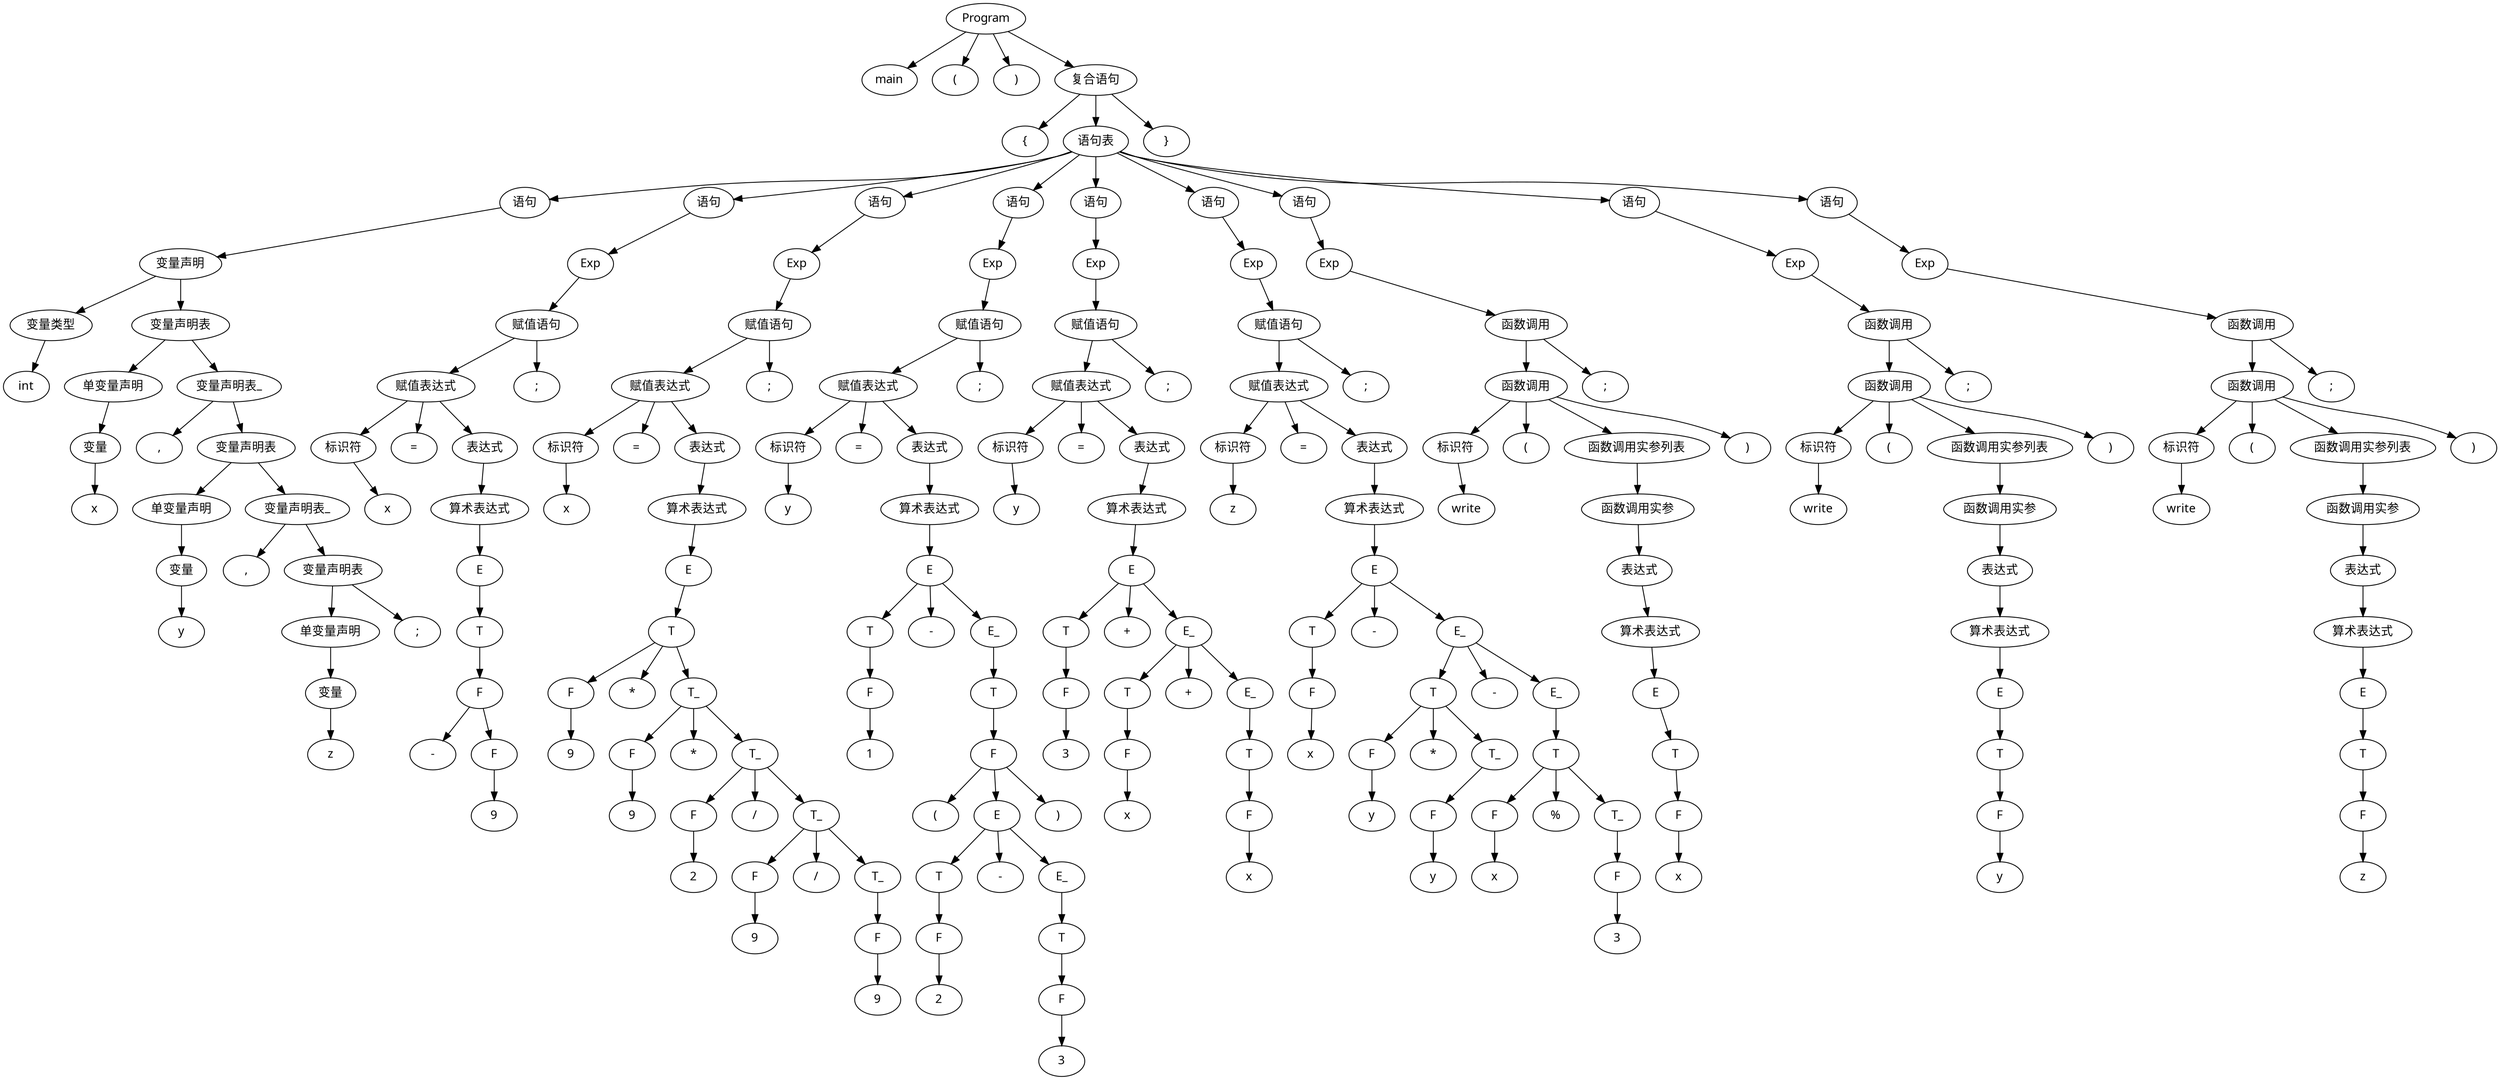 // test0.1.txt
digraph {
	node [fontname="Microsoft YaHei"]
	1 [label=Program]
	2 [label=main]
	3 [label="("]
	4 [label=")"]
	5 [label="复合语句"]
	6 [label="{"]
	7 [label="语句表"]
	8 [label="语句"]
	9 [label="变量声明"]
	10 [label="变量类型"]
	11 [label=int]
	12 [label="变量声明表"]
	13 [label="单变量声明"]
	14 [label="变量"]
	15 [label=x]
	16 [label="变量声明表_"]
	17 [label=","]
	18 [label="变量声明表"]
	19 [label="单变量声明"]
	20 [label="变量"]
	21 [label=y]
	22 [label="变量声明表_"]
	23 [label=","]
	24 [label="变量声明表"]
	25 [label="单变量声明"]
	26 [label="变量"]
	27 [label=z]
	28 [label=";"]
	29 [label="语句"]
	30 [label=Exp]
	31 [label="赋值语句"]
	32 [label="赋值表达式"]
	33 [label="标识符"]
	34 [label=x]
	35 [label="="]
	36 [label="表达式"]
	37 [label="算术表达式"]
	38 [label=E]
	39 [label=T]
	40 [label=F]
	41 [label="-"]
	42 [label=F]
	43 [label=9]
	44 [label=";"]
	45 [label="语句"]
	46 [label=Exp]
	47 [label="赋值语句"]
	48 [label="赋值表达式"]
	49 [label="标识符"]
	50 [label=x]
	51 [label="="]
	52 [label="表达式"]
	53 [label="算术表达式"]
	54 [label=E]
	55 [label=T]
	56 [label=F]
	57 [label=9]
	58 [label="*"]
	59 [label=T_]
	60 [label=F]
	61 [label=9]
	62 [label="*"]
	63 [label=T_]
	64 [label=F]
	65 [label=2]
	66 [label="/"]
	67 [label=T_]
	68 [label=F]
	69 [label=9]
	70 [label="/"]
	71 [label=T_]
	72 [label=F]
	73 [label=9]
	74 [label=";"]
	75 [label="语句"]
	76 [label=Exp]
	77 [label="赋值语句"]
	78 [label="赋值表达式"]
	79 [label="标识符"]
	80 [label=y]
	81 [label="="]
	82 [label="表达式"]
	83 [label="算术表达式"]
	84 [label=E]
	85 [label=T]
	86 [label=F]
	87 [label=1]
	88 [label="-"]
	89 [label=E_]
	90 [label=T]
	91 [label=F]
	92 [label="("]
	93 [label=E]
	94 [label=T]
	95 [label=F]
	96 [label=2]
	97 [label="-"]
	98 [label=E_]
	99 [label=T]
	100 [label=F]
	101 [label=3]
	102 [label=")"]
	103 [label=";"]
	104 [label="语句"]
	105 [label=Exp]
	106 [label="赋值语句"]
	107 [label="赋值表达式"]
	108 [label="标识符"]
	109 [label=y]
	110 [label="="]
	111 [label="表达式"]
	112 [label="算术表达式"]
	113 [label=E]
	114 [label=T]
	115 [label=F]
	116 [label=3]
	117 [label="+"]
	118 [label=E_]
	119 [label=T]
	120 [label=F]
	121 [label=x]
	122 [label="+"]
	123 [label=E_]
	124 [label=T]
	125 [label=F]
	126 [label=x]
	127 [label=";"]
	128 [label="语句"]
	129 [label=Exp]
	130 [label="赋值语句"]
	131 [label="赋值表达式"]
	132 [label="标识符"]
	133 [label=z]
	134 [label="="]
	135 [label="表达式"]
	136 [label="算术表达式"]
	137 [label=E]
	138 [label=T]
	139 [label=F]
	140 [label=x]
	141 [label="-"]
	142 [label=E_]
	143 [label=T]
	144 [label=F]
	145 [label=y]
	146 [label="*"]
	147 [label=T_]
	148 [label=F]
	149 [label=y]
	150 [label="-"]
	151 [label=E_]
	152 [label=T]
	153 [label=F]
	154 [label=x]
	155 [label="%"]
	156 [label=T_]
	157 [label=F]
	158 [label=3]
	159 [label=";"]
	160 [label="语句"]
	161 [label=Exp]
	162 [label="函数调用"]
	163 [label="函数调用"]
	164 [label="标识符"]
	165 [label=write]
	166 [label="("]
	167 [label="函数调用实参列表"]
	168 [label="函数调用实参"]
	169 [label="表达式"]
	170 [label="算术表达式"]
	171 [label=E]
	172 [label=T]
	173 [label=F]
	174 [label=x]
	175 [label=")"]
	176 [label=";"]
	177 [label="语句"]
	178 [label=Exp]
	179 [label="函数调用"]
	180 [label="函数调用"]
	181 [label="标识符"]
	182 [label=write]
	183 [label="("]
	184 [label="函数调用实参列表"]
	185 [label="函数调用实参"]
	186 [label="表达式"]
	187 [label="算术表达式"]
	188 [label=E]
	189 [label=T]
	190 [label=F]
	191 [label=y]
	192 [label=")"]
	193 [label=";"]
	194 [label="语句"]
	195 [label=Exp]
	196 [label="函数调用"]
	197 [label="函数调用"]
	198 [label="标识符"]
	199 [label=write]
	200 [label="("]
	201 [label="函数调用实参列表"]
	202 [label="函数调用实参"]
	203 [label="表达式"]
	204 [label="算术表达式"]
	205 [label=E]
	206 [label=T]
	207 [label=F]
	208 [label=z]
	209 [label=")"]
	210 [label=";"]
	211 [label="}"]
	1 -> 2
	1 -> 3
	1 -> 4
	1 -> 5
	5 -> 6
	5 -> 7
	7 -> 8
	8 -> 9
	9 -> 10
	10 -> 11
	9 -> 12
	12 -> 13
	13 -> 14
	14 -> 15
	12 -> 16
	16 -> 17
	16 -> 18
	18 -> 19
	19 -> 20
	20 -> 21
	18 -> 22
	22 -> 23
	22 -> 24
	24 -> 25
	25 -> 26
	26 -> 27
	24 -> 28
	7 -> 29
	29 -> 30
	30 -> 31
	31 -> 32
	32 -> 33
	33 -> 34
	32 -> 35
	32 -> 36
	36 -> 37
	37 -> 38
	38 -> 39
	39 -> 40
	40 -> 41
	40 -> 42
	42 -> 43
	31 -> 44
	7 -> 45
	45 -> 46
	46 -> 47
	47 -> 48
	48 -> 49
	49 -> 50
	48 -> 51
	48 -> 52
	52 -> 53
	53 -> 54
	54 -> 55
	55 -> 56
	56 -> 57
	55 -> 58
	55 -> 59
	59 -> 60
	60 -> 61
	59 -> 62
	59 -> 63
	63 -> 64
	64 -> 65
	63 -> 66
	63 -> 67
	67 -> 68
	68 -> 69
	67 -> 70
	67 -> 71
	71 -> 72
	72 -> 73
	47 -> 74
	7 -> 75
	75 -> 76
	76 -> 77
	77 -> 78
	78 -> 79
	79 -> 80
	78 -> 81
	78 -> 82
	82 -> 83
	83 -> 84
	84 -> 85
	85 -> 86
	86 -> 87
	84 -> 88
	84 -> 89
	89 -> 90
	90 -> 91
	91 -> 92
	91 -> 93
	93 -> 94
	94 -> 95
	95 -> 96
	93 -> 97
	93 -> 98
	98 -> 99
	99 -> 100
	100 -> 101
	91 -> 102
	77 -> 103
	7 -> 104
	104 -> 105
	105 -> 106
	106 -> 107
	107 -> 108
	108 -> 109
	107 -> 110
	107 -> 111
	111 -> 112
	112 -> 113
	113 -> 114
	114 -> 115
	115 -> 116
	113 -> 117
	113 -> 118
	118 -> 119
	119 -> 120
	120 -> 121
	118 -> 122
	118 -> 123
	123 -> 124
	124 -> 125
	125 -> 126
	106 -> 127
	7 -> 128
	128 -> 129
	129 -> 130
	130 -> 131
	131 -> 132
	132 -> 133
	131 -> 134
	131 -> 135
	135 -> 136
	136 -> 137
	137 -> 138
	138 -> 139
	139 -> 140
	137 -> 141
	137 -> 142
	142 -> 143
	143 -> 144
	144 -> 145
	143 -> 146
	143 -> 147
	147 -> 148
	148 -> 149
	142 -> 150
	142 -> 151
	151 -> 152
	152 -> 153
	153 -> 154
	152 -> 155
	152 -> 156
	156 -> 157
	157 -> 158
	130 -> 159
	7 -> 160
	160 -> 161
	161 -> 162
	162 -> 163
	163 -> 164
	164 -> 165
	163 -> 166
	163 -> 167
	167 -> 168
	168 -> 169
	169 -> 170
	170 -> 171
	171 -> 172
	172 -> 173
	173 -> 174
	163 -> 175
	162 -> 176
	7 -> 177
	177 -> 178
	178 -> 179
	179 -> 180
	180 -> 181
	181 -> 182
	180 -> 183
	180 -> 184
	184 -> 185
	185 -> 186
	186 -> 187
	187 -> 188
	188 -> 189
	189 -> 190
	190 -> 191
	180 -> 192
	179 -> 193
	7 -> 194
	194 -> 195
	195 -> 196
	196 -> 197
	197 -> 198
	198 -> 199
	197 -> 200
	197 -> 201
	201 -> 202
	202 -> 203
	203 -> 204
	204 -> 205
	205 -> 206
	206 -> 207
	207 -> 208
	197 -> 209
	196 -> 210
	5 -> 211
}
